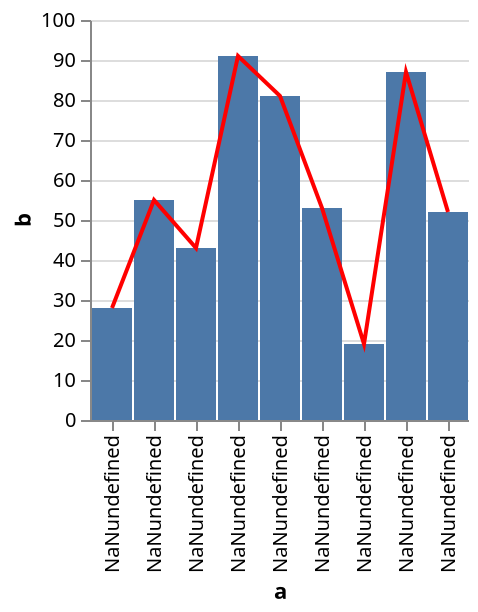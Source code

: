 {
    "$schema": "http://vega.github.io/schema/vega/v3.0.json",
    "autosize": "pad",
    "padding": 5,
    "data": [
        {
            "name": "source_0",
            "values": [
                {
                    "a": "A",
                    "b": 28
                },
                {
                    "a": "B",
                    "b": 55
                },
                {
                    "a": "C",
                    "b": 43
                },
                {
                    "a": "D",
                    "b": 91
                },
                {
                    "a": "E",
                    "b": 81
                },
                {
                    "a": "F",
                    "b": 53
                },
                {
                    "a": "G",
                    "b": 19
                },
                {
                    "a": "H",
                    "b": 87
                },
                {
                    "a": "I",
                    "b": 52
                }
            ],
            "format": {
                "type": "json"
            }
        },
        {
            "name": "data_0",
            "source": "source_0",
            "transform": [
                {
                    "type": "formula",
                    "expr": "toNumber(datum[\"b\"])",
                    "as": "b"
                },
                {
                    "type": "filter",
                    "expr": "datum[\"b\"] !== null && !isNaN(datum[\"b\"])"
                }
            ]
        },
        {
            "name": "data_1",
            "source": "source_0",
            "transform": [
                {
                    "type": "formula",
                    "expr": "toNumber(datum[\"b\"])",
                    "as": "b"
                },
                {
                    "type": "filter",
                    "expr": "datum[\"b\"] !== null && !isNaN(datum[\"b\"])"
                },
                {
                    "type": "collect",
                    "sort": {
                        "field": "a",
                        "order": "descending"
                    }
                }
            ]
        }
    ],
    "signals": [
        {
            "name": "width",
            "update": "max(layer_0_width, layer_1_width)"
        },
        {
            "name": "height",
            "update": "max(layer_0_height, layer_1_height)"
        },
        {
            "name": "layer_0_width",
            "update": "bandspace(domain('x').length, 1, 0.5) * 21"
        },
        {
            "name": "layer_0_height",
            "update": "200"
        },
        {
            "name": "layer_1_width",
            "update": "bandspace(domain('x').length, 1, 0.5) * 21"
        },
        {
            "name": "layer_1_height",
            "update": "200"
        }
    ],
    "marks": [
        {
            "name": "nested_main_group",
            "type": "group",
            "encode": {
                "update": {
                    "width": {
                        "signal": "width"
                    },
                    "height": {
                        "signal": "height"
                    },
                    "fill": {
                        "value": "transparent"
                    }
                }
            },
            "marks": [
                {
                    "name": "layer_0_marks",
                    "type": "rect",
                    "role": "bar",
                    "from": {
                        "data": "data_0"
                    },
                    "encode": {
                        "update": {
                            "xc": {
                                "scale": "x",
                                "field": "a"
                            },
                            "width": {
                                "value": 20
                            },
                            "y": {
                                "scale": "y",
                                "field": "b"
                            },
                            "y2": {
                                "scale": "y",
                                "value": 0
                            },
                            "fill": {
                                "value": "#4c78a8"
                            }
                        }
                    },
                    "clip": true
                },
                {
                    "name": "layer_1_marks",
                    "type": "line",
                    "from": {
                        "data": "data_1"
                    },
                    "encode": {
                        "update": {
                            "x": {
                                "scale": "x",
                                "field": "a"
                            },
                            "y": {
                                "scale": "y",
                                "field": "b"
                            },
                            "stroke": {
                                "value": "red"
                            }
                        }
                    },
                    "clip": true
                }
            ]
        }
    ],
    "scales": [
        {
            "name": "x",
            "type": "point",
            "domain": {
                "fields": [
                    {
                        "data": "data_0",
                        "field": "a"
                    },
                    {
                        "data": "data_1",
                        "field": "a"
                    }
                ],
                "sort": true
            },
            "range": {
                "step": 21
            },
            "round": true,
            "padding": 0.5
        },
        {
            "name": "y",
            "type": "linear",
            "domain": {
                "fields": [
                    {
                        "data": "data_0",
                        "field": "b"
                    },
                    {
                        "data": "data_1",
                        "field": "b"
                    }
                ],
                "sort": true
            },
            "range": [
                200,
                0
            ],
            "round": true,
            "nice": true,
            "zero": true
        }
    ],
    "axes": [
        {
            "scale": "x",
            "format": "s",
            "orient": "bottom",
            "tickCount": 5,
            "title": "a",
            "zindex": 1,
            "encode": {
                "labels": {
                    "update": {
                        "angle": {
                            "value": 270
                        },
                        "align": {
                            "value": "right"
                        },
                        "baseline": {
                            "value": "middle"
                        }
                    }
                }
            }
        },
        {
            "scale": "y",
            "format": "s",
            "orient": "left",
            "title": "b",
            "zindex": 1
        },
        {
            "scale": "y",
            "domain": false,
            "format": "s",
            "grid": true,
            "labels": false,
            "orient": "left",
            "ticks": false,
            "zindex": 0,
            "gridScale": "x"
        }
    ]
}